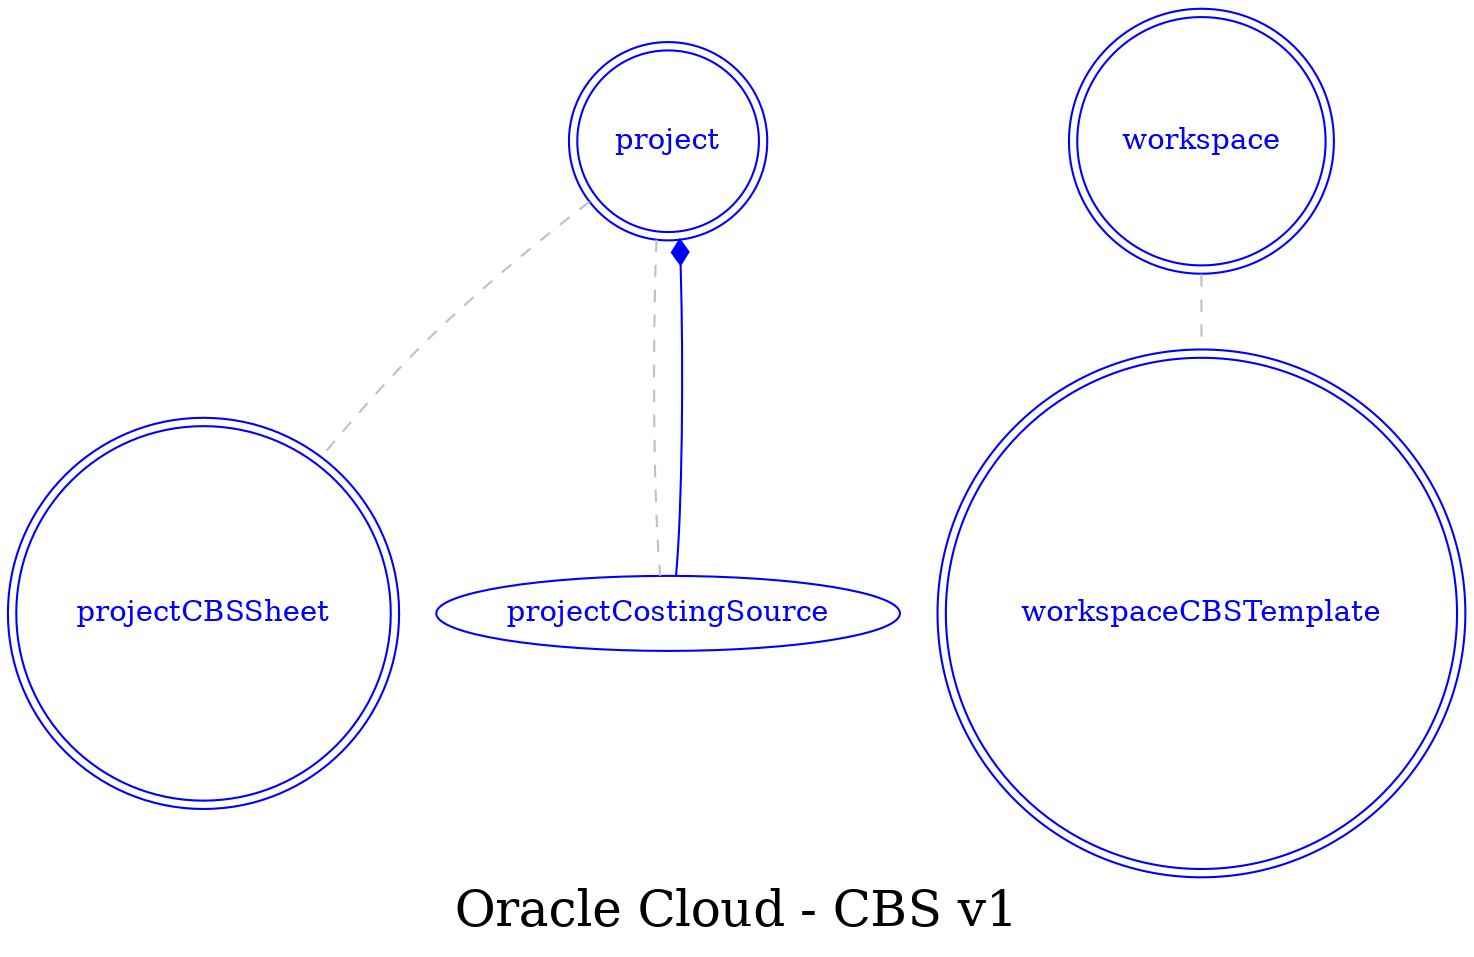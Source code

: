 digraph LexiconGraph {
graph[label="Oracle Cloud - CBS v1", fontsize=24]
splines=true
"project" [color=blue, fontcolor=blue, shape=doublecircle]
"workspace" [color=blue, fontcolor=blue, shape=doublecircle]
"projectCBSSheet" [color=blue, fontcolor=blue, shape=doublecircle]
"workspaceCBSTemplate" [color=blue, fontcolor=blue, shape=doublecircle]
"projectCostingSource" -> "project" [color=blue, fontcolor=blue, arrowhead=diamond, arrowtail=none]
"projectCostingSource" [color=blue, fontcolor=blue, shape=ellipse]
"project" -> "projectCostingSource" [color=grey, fontcolor=grey, arrowhead=none, arrowtail=none, style=dashed]
"project" -> "projectCBSSheet" [color=grey, fontcolor=grey, arrowhead=none, arrowtail=none, style=dashed]
"workspace" -> "workspaceCBSTemplate" [color=grey, fontcolor=grey, arrowhead=none, arrowtail=none, style=dashed]
}
